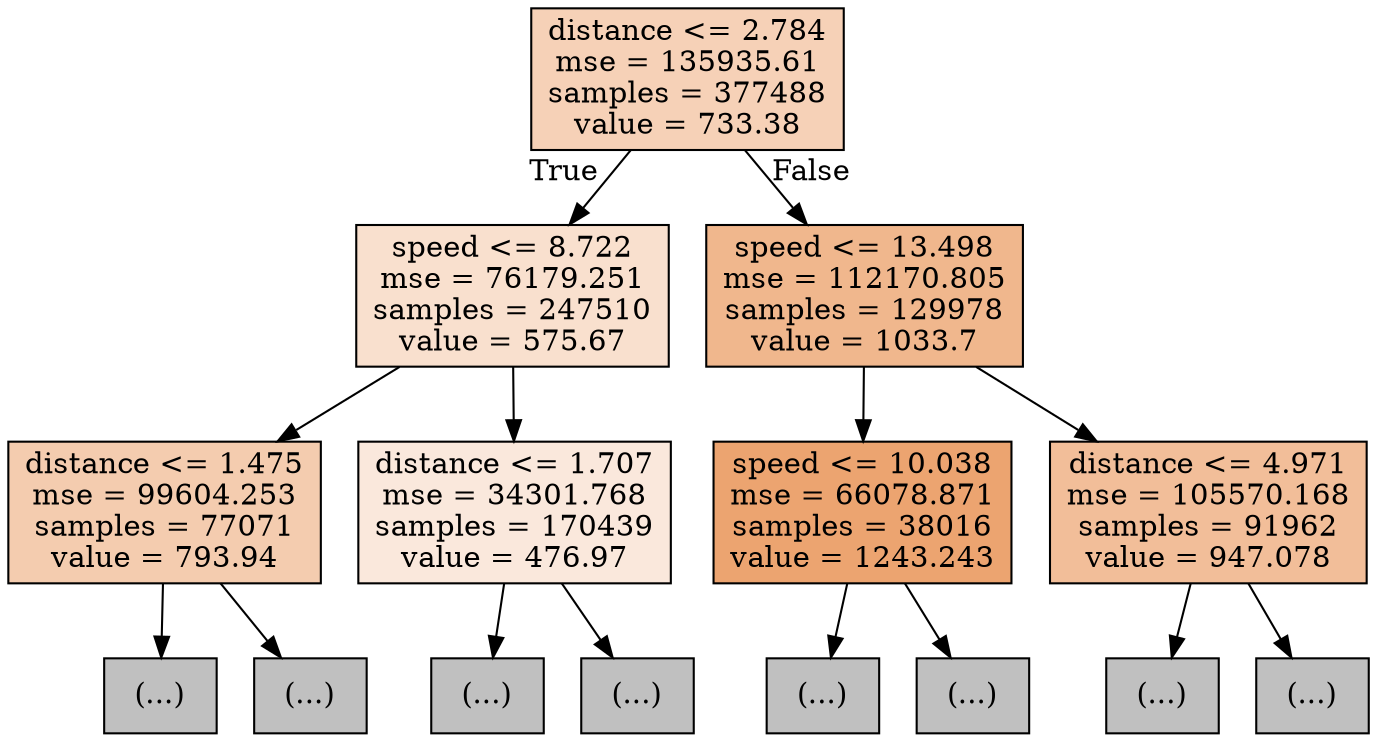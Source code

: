 digraph Tree {
node [shape=box, style="filled", color="black"] ;
0 [label="distance <= 2.784\nmse = 135935.61\nsamples = 377488\nvalue = 733.38", fillcolor="#f6d1b7"] ;
1 [label="speed <= 8.722\nmse = 76179.251\nsamples = 247510\nvalue = 575.67", fillcolor="#f9e0ce"] ;
0 -> 1 [labeldistance=2.5, labelangle=45, headlabel="True"] ;
2 [label="distance <= 1.475\nmse = 99604.253\nsamples = 77071\nvalue = 793.94", fillcolor="#f4ccaf"] ;
1 -> 2 ;
3 [label="(...)", fillcolor="#C0C0C0"] ;
2 -> 3 ;
62 [label="(...)", fillcolor="#C0C0C0"] ;
2 -> 62 ;
109 [label="distance <= 1.707\nmse = 34301.768\nsamples = 170439\nvalue = 476.97", fillcolor="#fae8dc"] ;
1 -> 109 ;
110 [label="(...)", fillcolor="#C0C0C0"] ;
109 -> 110 ;
229 [label="(...)", fillcolor="#C0C0C0"] ;
109 -> 229 ;
324 [label="speed <= 13.498\nmse = 112170.805\nsamples = 129978\nvalue = 1033.7", fillcolor="#f0b78d"] ;
0 -> 324 [labeldistance=2.5, labelangle=-45, headlabel="False"] ;
325 [label="speed <= 10.038\nmse = 66078.871\nsamples = 38016\nvalue = 1243.243", fillcolor="#eca470"] ;
324 -> 325 ;
326 [label="(...)", fillcolor="#C0C0C0"] ;
325 -> 326 ;
341 [label="(...)", fillcolor="#C0C0C0"] ;
325 -> 341 ;
380 [label="distance <= 4.971\nmse = 105570.168\nsamples = 91962\nvalue = 947.078", fillcolor="#f2be99"] ;
324 -> 380 ;
381 [label="(...)", fillcolor="#C0C0C0"] ;
380 -> 381 ;
452 [label="(...)", fillcolor="#C0C0C0"] ;
380 -> 452 ;
}